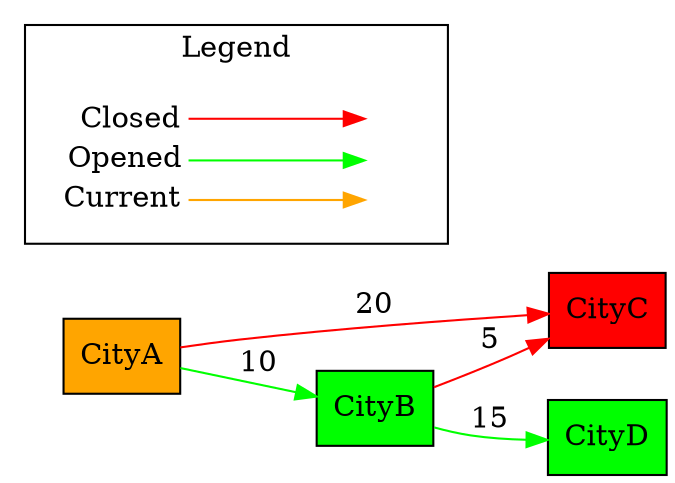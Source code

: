 digraph G {
  graph [rankdir=LR];
  node [shape="box", color = "black", style="filled"];
  "0x600000ba0280" [label="CityD", fillcolor="green"];
  "0x600000ba0240" [label="CityC", fillcolor="red"];
  "0x600000ba0200" [label="CityB", fillcolor="green"];
  "0x600000ba0200" -> "0x600000ba0280" [label="15", color="green"];
  "0x600000ba0200" -> "0x600000ba0240" [label="5", color="red"];
  "0x600000ba01c0" [label="CityA", fillcolor="orange"];
  "0x600000ba01c0" -> "0x600000ba0240" [label="20", color="red"];
  "0x600000ba01c0" -> "0x600000ba0200" [label="10", color="green"];
  rankdir=LR
  node [shape=plaintext]
  subgraph cluster_01 { 
    label = "Legend";
    key [label=<<table border="0" cellpadding="2" cellspacing="0" cellborder="0">
      <tr><td align="right" port="i1">Closed</td></tr>
      <tr><td align="right" port="i2">Opened</td></tr>
      <tr><td align="right" port="i3">Current</td></tr>
      </table>>, color=white]
    key2 [label=<<table border="0" cellpadding="2" cellspacing="0" cellborder="0">
      <tr><td port="i1">&nbsp;</td></tr>
      <tr><td port="i2">&nbsp;</td></tr>
      <tr><td port="i3">&nbsp;</td></tr>
      </table>>, color=white]
    key:i1:e -> key2:i1:w [color=red]
    key:i2:e -> key2:i2:w [color=green]
    key:i3:e -> key2:i3:w [color=orange]
  }
}
